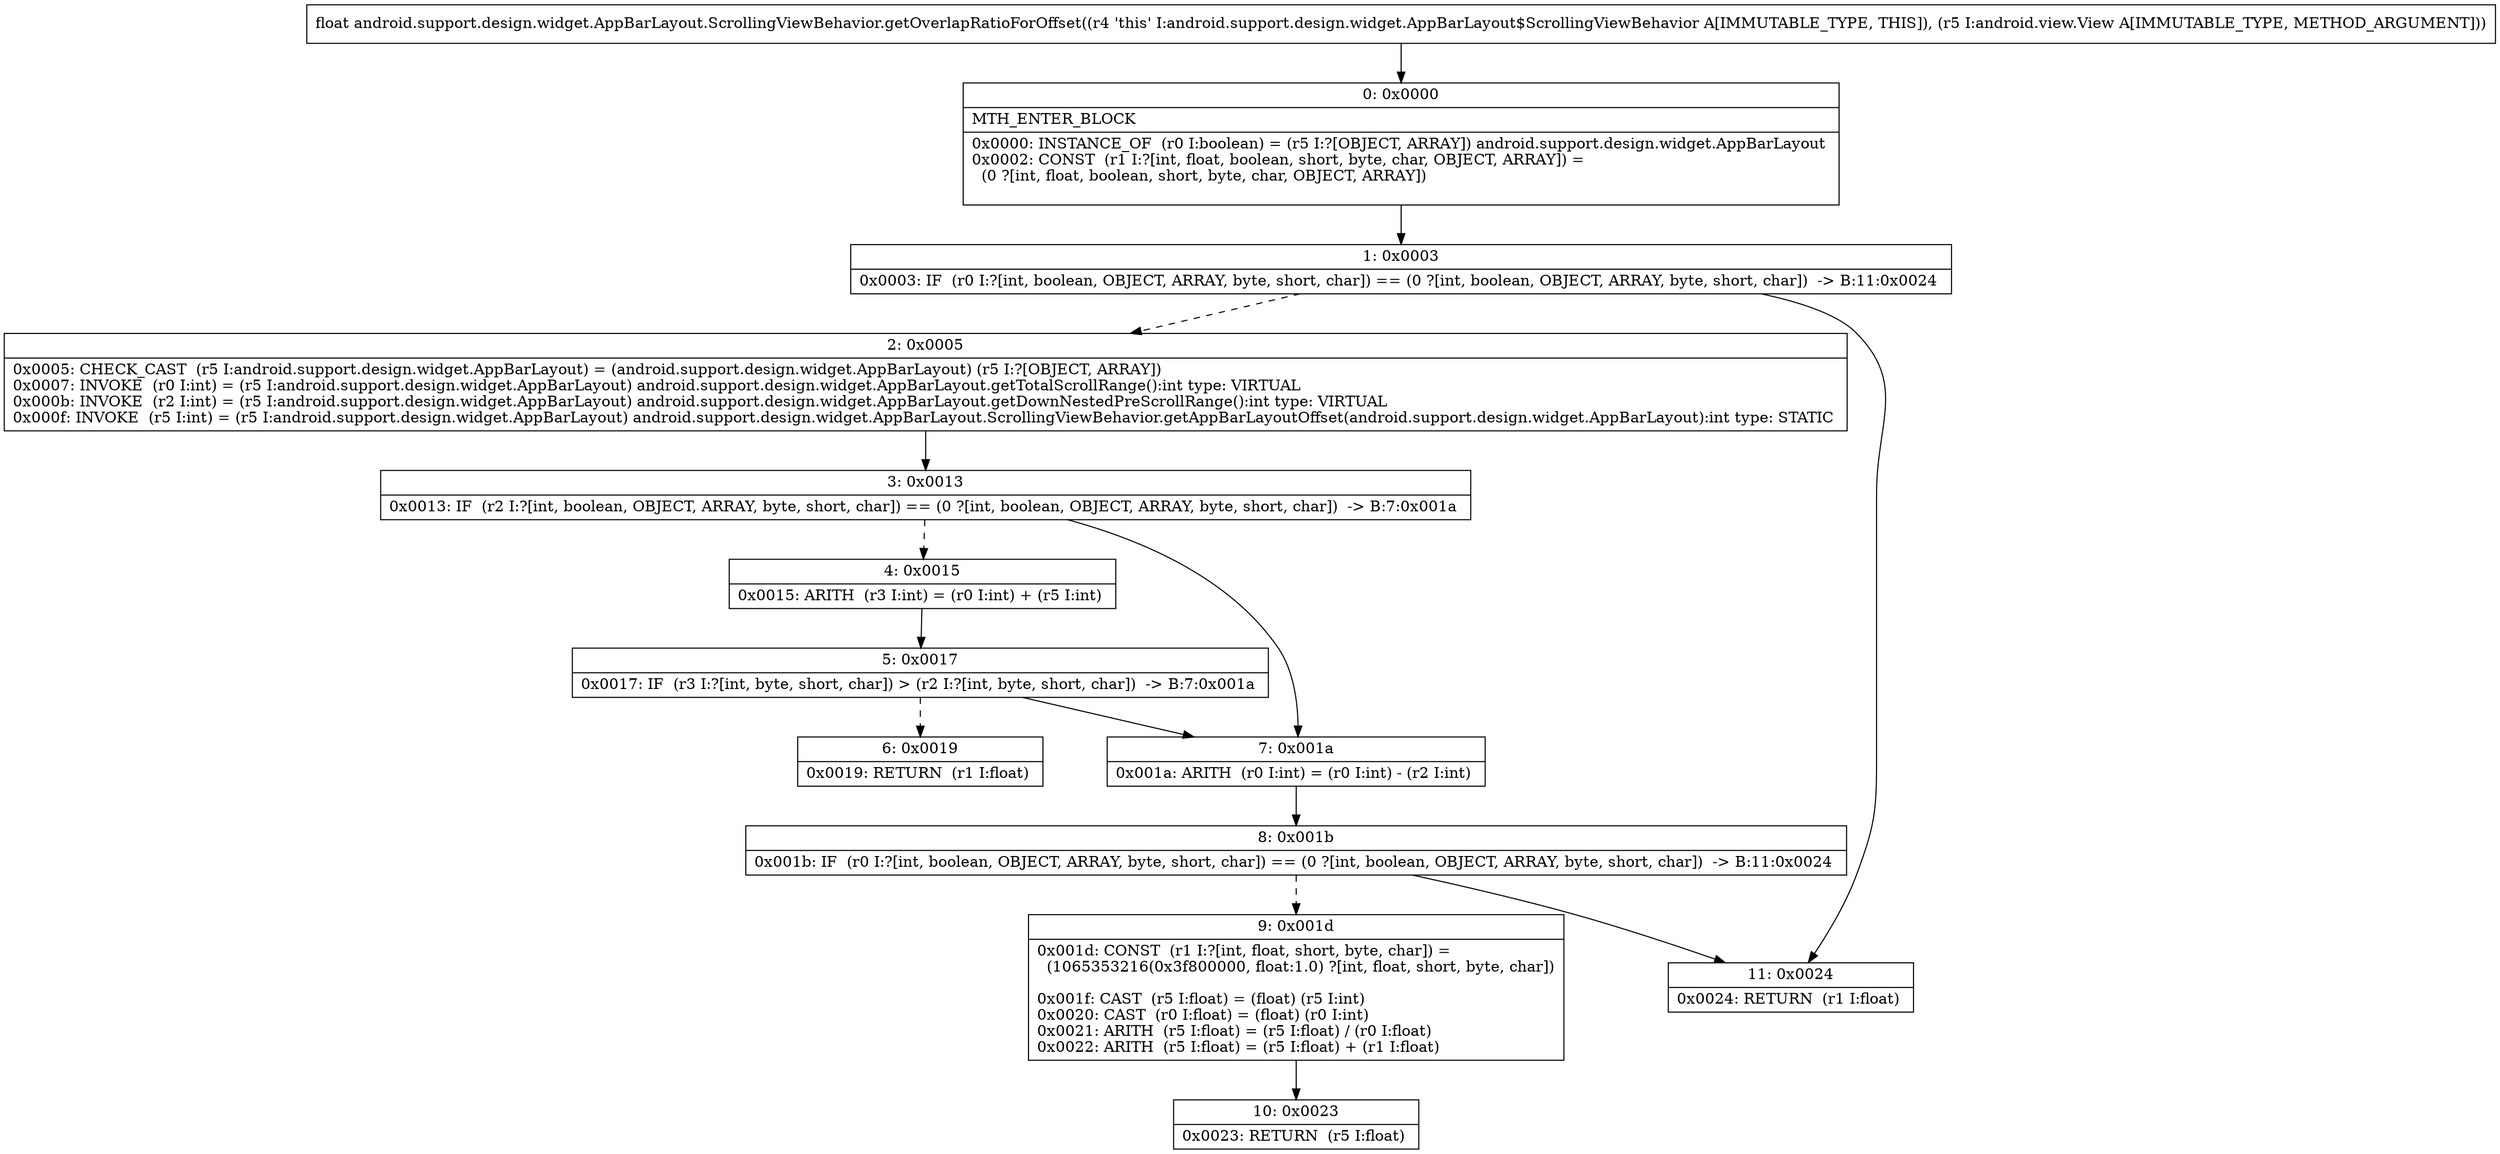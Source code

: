 digraph "CFG forandroid.support.design.widget.AppBarLayout.ScrollingViewBehavior.getOverlapRatioForOffset(Landroid\/view\/View;)F" {
Node_0 [shape=record,label="{0\:\ 0x0000|MTH_ENTER_BLOCK\l|0x0000: INSTANCE_OF  (r0 I:boolean) = (r5 I:?[OBJECT, ARRAY]) android.support.design.widget.AppBarLayout \l0x0002: CONST  (r1 I:?[int, float, boolean, short, byte, char, OBJECT, ARRAY]) = \l  (0 ?[int, float, boolean, short, byte, char, OBJECT, ARRAY])\l \l}"];
Node_1 [shape=record,label="{1\:\ 0x0003|0x0003: IF  (r0 I:?[int, boolean, OBJECT, ARRAY, byte, short, char]) == (0 ?[int, boolean, OBJECT, ARRAY, byte, short, char])  \-\> B:11:0x0024 \l}"];
Node_2 [shape=record,label="{2\:\ 0x0005|0x0005: CHECK_CAST  (r5 I:android.support.design.widget.AppBarLayout) = (android.support.design.widget.AppBarLayout) (r5 I:?[OBJECT, ARRAY]) \l0x0007: INVOKE  (r0 I:int) = (r5 I:android.support.design.widget.AppBarLayout) android.support.design.widget.AppBarLayout.getTotalScrollRange():int type: VIRTUAL \l0x000b: INVOKE  (r2 I:int) = (r5 I:android.support.design.widget.AppBarLayout) android.support.design.widget.AppBarLayout.getDownNestedPreScrollRange():int type: VIRTUAL \l0x000f: INVOKE  (r5 I:int) = (r5 I:android.support.design.widget.AppBarLayout) android.support.design.widget.AppBarLayout.ScrollingViewBehavior.getAppBarLayoutOffset(android.support.design.widget.AppBarLayout):int type: STATIC \l}"];
Node_3 [shape=record,label="{3\:\ 0x0013|0x0013: IF  (r2 I:?[int, boolean, OBJECT, ARRAY, byte, short, char]) == (0 ?[int, boolean, OBJECT, ARRAY, byte, short, char])  \-\> B:7:0x001a \l}"];
Node_4 [shape=record,label="{4\:\ 0x0015|0x0015: ARITH  (r3 I:int) = (r0 I:int) + (r5 I:int) \l}"];
Node_5 [shape=record,label="{5\:\ 0x0017|0x0017: IF  (r3 I:?[int, byte, short, char]) \> (r2 I:?[int, byte, short, char])  \-\> B:7:0x001a \l}"];
Node_6 [shape=record,label="{6\:\ 0x0019|0x0019: RETURN  (r1 I:float) \l}"];
Node_7 [shape=record,label="{7\:\ 0x001a|0x001a: ARITH  (r0 I:int) = (r0 I:int) \- (r2 I:int) \l}"];
Node_8 [shape=record,label="{8\:\ 0x001b|0x001b: IF  (r0 I:?[int, boolean, OBJECT, ARRAY, byte, short, char]) == (0 ?[int, boolean, OBJECT, ARRAY, byte, short, char])  \-\> B:11:0x0024 \l}"];
Node_9 [shape=record,label="{9\:\ 0x001d|0x001d: CONST  (r1 I:?[int, float, short, byte, char]) = \l  (1065353216(0x3f800000, float:1.0) ?[int, float, short, byte, char])\l \l0x001f: CAST  (r5 I:float) = (float) (r5 I:int) \l0x0020: CAST  (r0 I:float) = (float) (r0 I:int) \l0x0021: ARITH  (r5 I:float) = (r5 I:float) \/ (r0 I:float) \l0x0022: ARITH  (r5 I:float) = (r5 I:float) + (r1 I:float) \l}"];
Node_10 [shape=record,label="{10\:\ 0x0023|0x0023: RETURN  (r5 I:float) \l}"];
Node_11 [shape=record,label="{11\:\ 0x0024|0x0024: RETURN  (r1 I:float) \l}"];
MethodNode[shape=record,label="{float android.support.design.widget.AppBarLayout.ScrollingViewBehavior.getOverlapRatioForOffset((r4 'this' I:android.support.design.widget.AppBarLayout$ScrollingViewBehavior A[IMMUTABLE_TYPE, THIS]), (r5 I:android.view.View A[IMMUTABLE_TYPE, METHOD_ARGUMENT])) }"];
MethodNode -> Node_0;
Node_0 -> Node_1;
Node_1 -> Node_2[style=dashed];
Node_1 -> Node_11;
Node_2 -> Node_3;
Node_3 -> Node_4[style=dashed];
Node_3 -> Node_7;
Node_4 -> Node_5;
Node_5 -> Node_6[style=dashed];
Node_5 -> Node_7;
Node_7 -> Node_8;
Node_8 -> Node_9[style=dashed];
Node_8 -> Node_11;
Node_9 -> Node_10;
}

